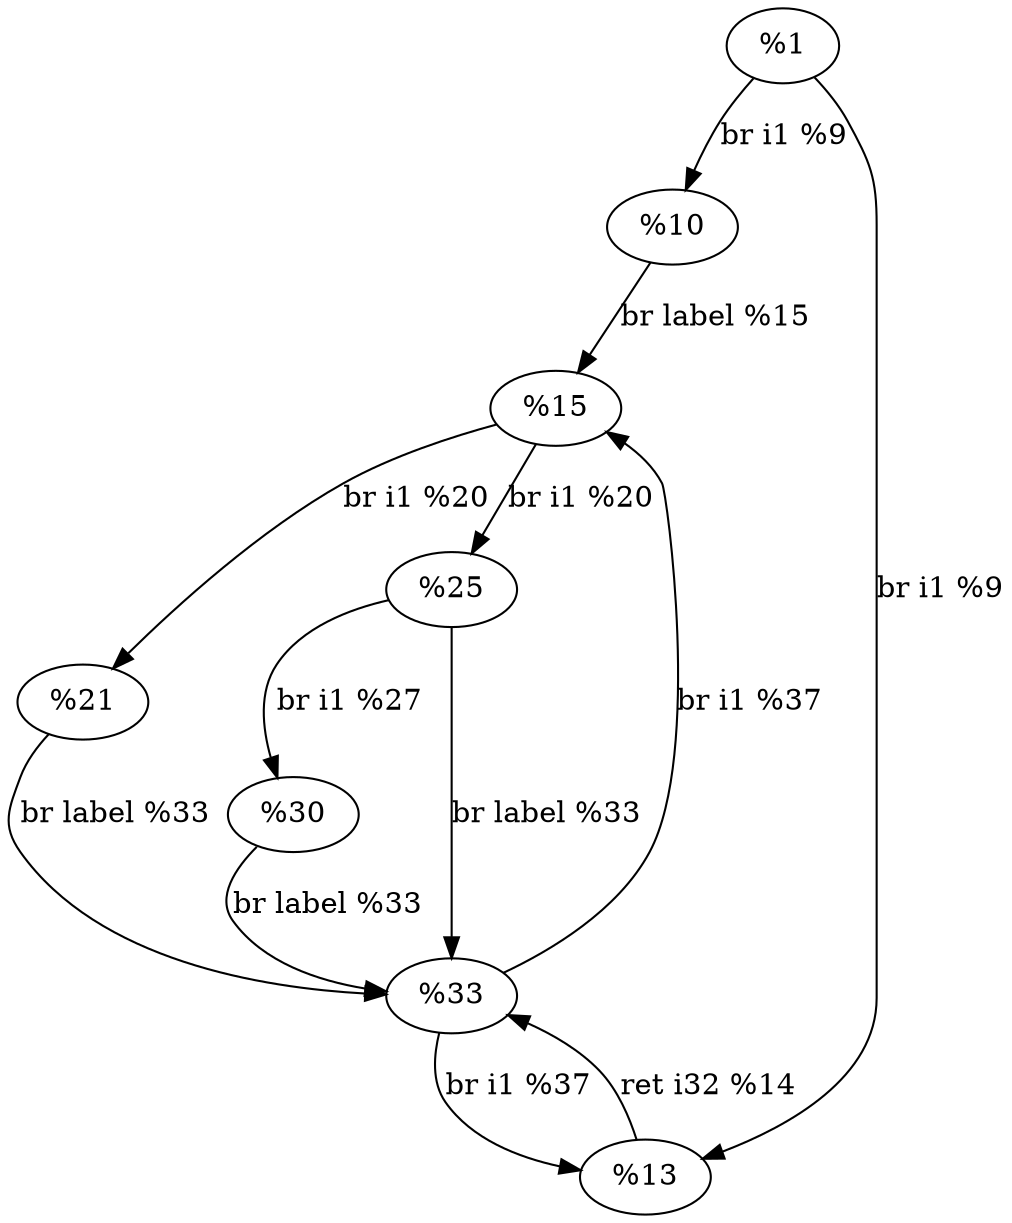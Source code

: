 digraph CFG {
    rankdir=TB;

    // Nodes
    A [label="%1"];
    B [label="%10"];
    C [label="%13"];
    D [label="%15"];
    E [label="%21"];
    F [label="%25"];
    G [label="%30"];
    H [label="%33"];

    // Edges
    A -> B [label="br i1 %9"];
    A -> C [label="br i1 %9"];
    
    B -> D [label="br label %15"];
    
    C -> H [label="ret i32 %14"];

    D -> E [label="br i1 %20"];
    D -> F [label="br i1 %20"];
    
    E -> H [label="br label %33"];
    
    F -> G [label="br i1 %27"];
    F -> H [label="br label %33"];
    
    G -> H [label="br label %33"];
    
    H -> C [label="br i1 %37"];
    H -> D [label="br i1 %37"];
}